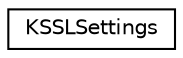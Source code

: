 digraph "Graphical Class Hierarchy"
{
  edge [fontname="Helvetica",fontsize="10",labelfontname="Helvetica",labelfontsize="10"];
  node [fontname="Helvetica",fontsize="10",shape=record];
  rankdir="LR";
  Node0 [label="KSSLSettings",height=0.2,width=0.4,color="black", fillcolor="white", style="filled",URL="$classKSSLSettings.html",tooltip="KDE SSL Settings. "];
}
